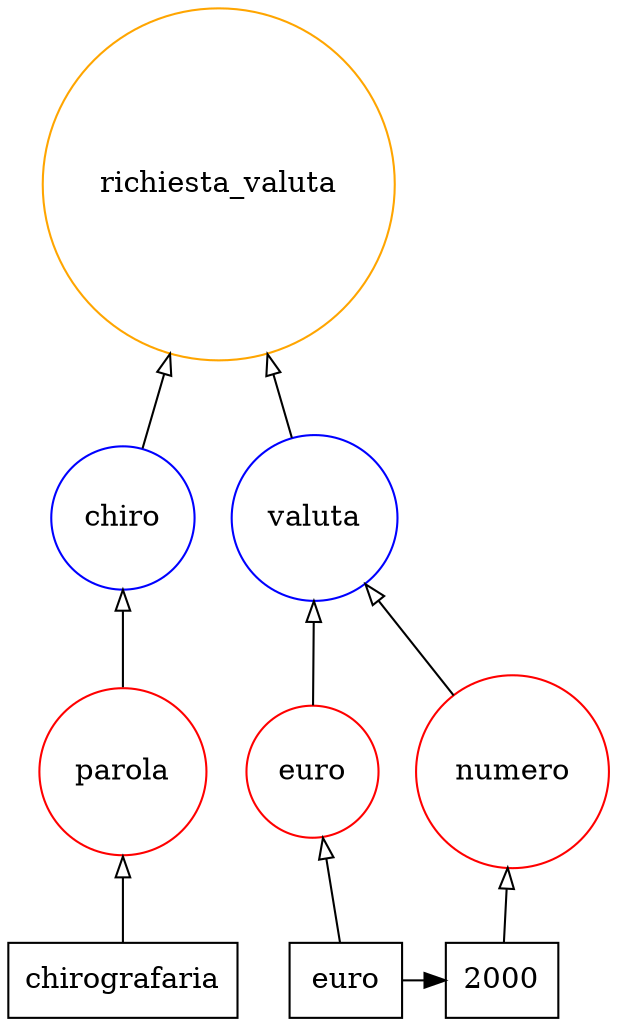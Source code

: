 digraph {
   rankdir=BT;
   edge [arrowhead=empty];

   subgraph {
      rank="source";
      edge [arrowhead=normal];
      node [shape=box];
      t117 [label="chirografaria"];
      t120 [label="2000"];
      t119 [label="euro"];
      t119 -> t120;
   }

   subgraph {
      rank="same";
      node [color=red,shape=circle];
      tag154 [label=numero]; 
      tag91 [label=parola]; 
      tag270 [label=euro]; 
   }

   subgraph {
      rank="same";
      node [color=blue,shape=circle];
      tag274 [label=chiro]; 
      tag272 [label=valuta]; 
   }

   subgraph {
      rank="same";
      node [color=green,shape=circle];
   }

   subgraph {
      rank="same";
      node [color=orange,shape=circle];
      tag277 [label=richiesta_valuta]; 
   }
   tag274 -> tag277;
   tag272 -> tag277;
   tag91 -> tag274;
   t117 -> tag91;
   tag154 -> tag272;
   tag270 -> tag272;
   t120 -> tag154;
   t119 -> tag270;
}